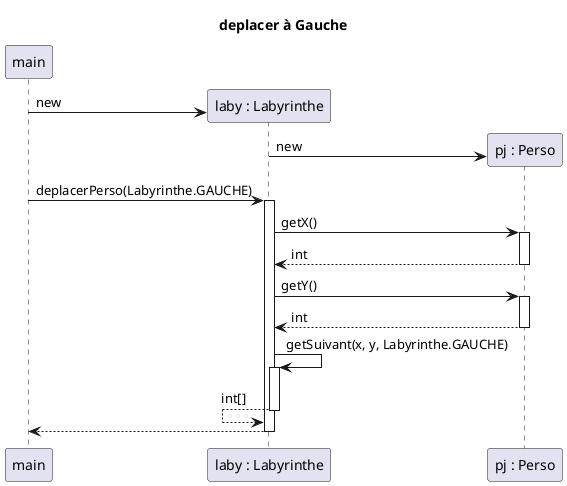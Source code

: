 @startuml
title deplacer à Gauche
participant "main" as m
participant "laby : Labyrinthe" as l
participant "pj : Perso" as p
create l
m -> l : new
create p
l -> p : new
m -> l : deplacerPerso(Labyrinthe.GAUCHE)
activate l
  l -> p : getX()
  activate p
    l <-- p : int
  deactivate p
  l -> p : getY()
  activate p
    l <-- p : int
  deactivate p
  l -> l : getSuivant(x, y, Labyrinthe.GAUCHE)
  activate l
    l <-- l : int[]
  deactivate l
m <-- l
deactivate l
@enduml
